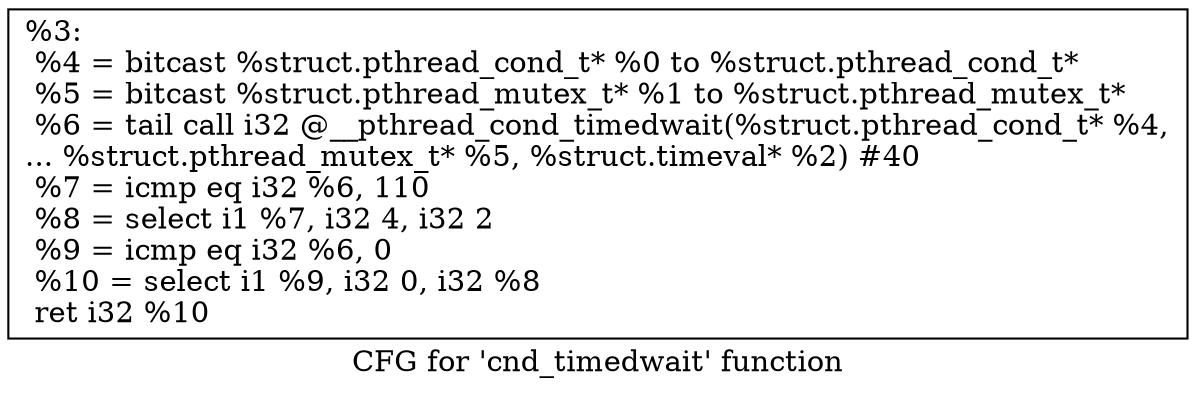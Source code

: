 digraph "CFG for 'cnd_timedwait' function" {
	label="CFG for 'cnd_timedwait' function";

	Node0x1d79020 [shape=record,label="{%3:\l  %4 = bitcast %struct.pthread_cond_t* %0 to %struct.pthread_cond_t*\l  %5 = bitcast %struct.pthread_mutex_t* %1 to %struct.pthread_mutex_t*\l  %6 = tail call i32 @__pthread_cond_timedwait(%struct.pthread_cond_t* %4,\l... %struct.pthread_mutex_t* %5, %struct.timeval* %2) #40\l  %7 = icmp eq i32 %6, 110\l  %8 = select i1 %7, i32 4, i32 2\l  %9 = icmp eq i32 %6, 0\l  %10 = select i1 %9, i32 0, i32 %8\l  ret i32 %10\l}"];
}
